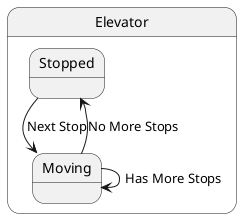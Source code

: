 @startuml

state Elevator {
  Stopped -right-> Moving : Next Stop
  Moving --> Stopped : No More Stops
  Moving --> Moving : Has More Stops
}

@enduml